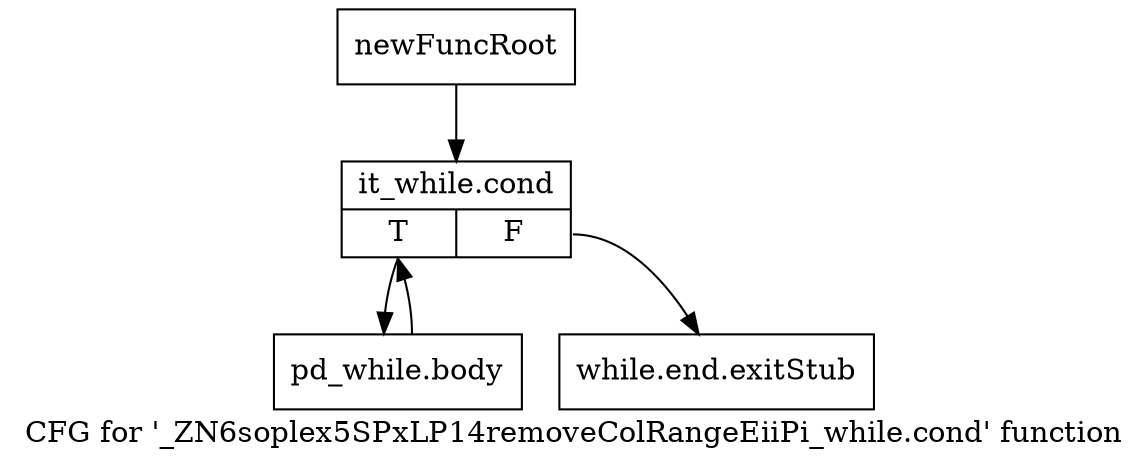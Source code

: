 digraph "CFG for '_ZN6soplex5SPxLP14removeColRangeEiiPi_while.cond' function" {
	label="CFG for '_ZN6soplex5SPxLP14removeColRangeEiiPi_while.cond' function";

	Node0x2e3ca40 [shape=record,label="{newFuncRoot}"];
	Node0x2e3ca40 -> Node0x2e3cae0;
	Node0x2e3ca90 [shape=record,label="{while.end.exitStub}"];
	Node0x2e3cae0 [shape=record,label="{it_while.cond|{<s0>T|<s1>F}}"];
	Node0x2e3cae0:s0 -> Node0x2e3cb30;
	Node0x2e3cae0:s1 -> Node0x2e3ca90;
	Node0x2e3cb30 [shape=record,label="{pd_while.body}"];
	Node0x2e3cb30 -> Node0x2e3cae0;
}
